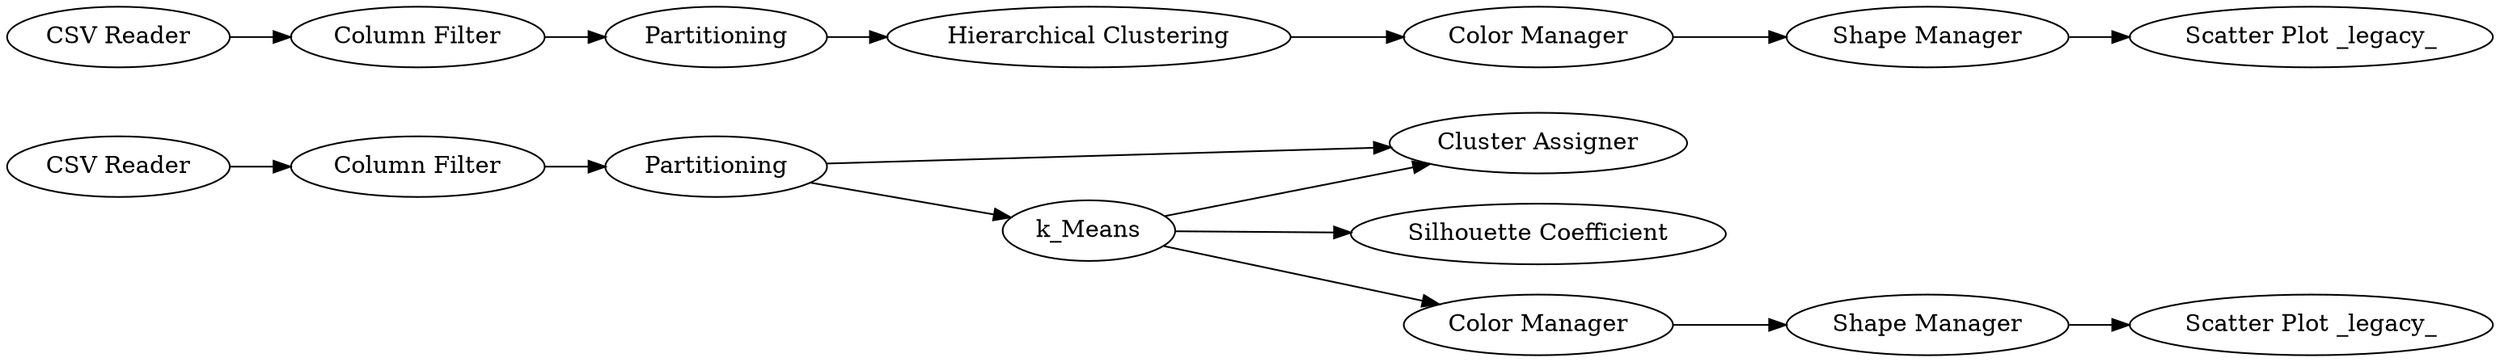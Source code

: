 digraph {
	1 [label="CSV Reader"]
	2 [label="Column Filter"]
	3 [label=Partitioning]
	4 [label=k_Means]
	5 [label="Cluster Assigner"]
	6 [label="Silhouette Coefficient"]
	7 [label="Color Manager"]
	8 [label="Shape Manager"]
	9 [label="Scatter Plot _legacy_"]
	10 [label="CSV Reader"]
	11 [label="Column Filter"]
	12 [label=Partitioning]
	13 [label="Hierarchical Clustering"]
	14 [label="Color Manager"]
	15 [label="Shape Manager"]
	16 [label="Scatter Plot _legacy_"]
	1 -> 2
	2 -> 3
	3 -> 5
	3 -> 4
	4 -> 5
	4 -> 6
	4 -> 7
	7 -> 8
	8 -> 9
	10 -> 11
	11 -> 12
	12 -> 13
	13 -> 14
	14 -> 15
	15 -> 16
	rankdir=LR
}
